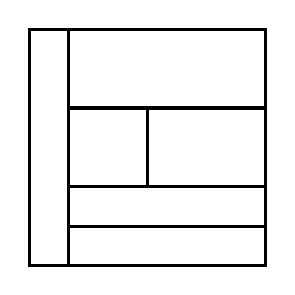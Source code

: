\begin{tikzpicture}[very thick, scale=.5]
    \draw (0,0) rectangle (1,6);
    \draw (1,4) rectangle (6,6);
    \draw (1,2) rectangle (3,4);
    \draw (3,2) rectangle (6,4);
    \draw (1,1) rectangle (6,2);
    \draw (1,0) rectangle (6,1);
\end{tikzpicture}
